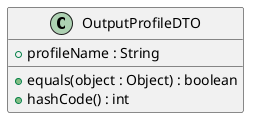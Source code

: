 @startuml
'Attribute syntax: <visibility> <name> : <type> <multiplicity> = <default>
'Method syntax: <visibility> <name (parameter-list)> : <return-type> - For simplicity the type of the parameter-list is not specified

class OutputProfileDTO {
    + profileName : String
    + equals(object : Object) : boolean
    + hashCode() : int
}

@enduml